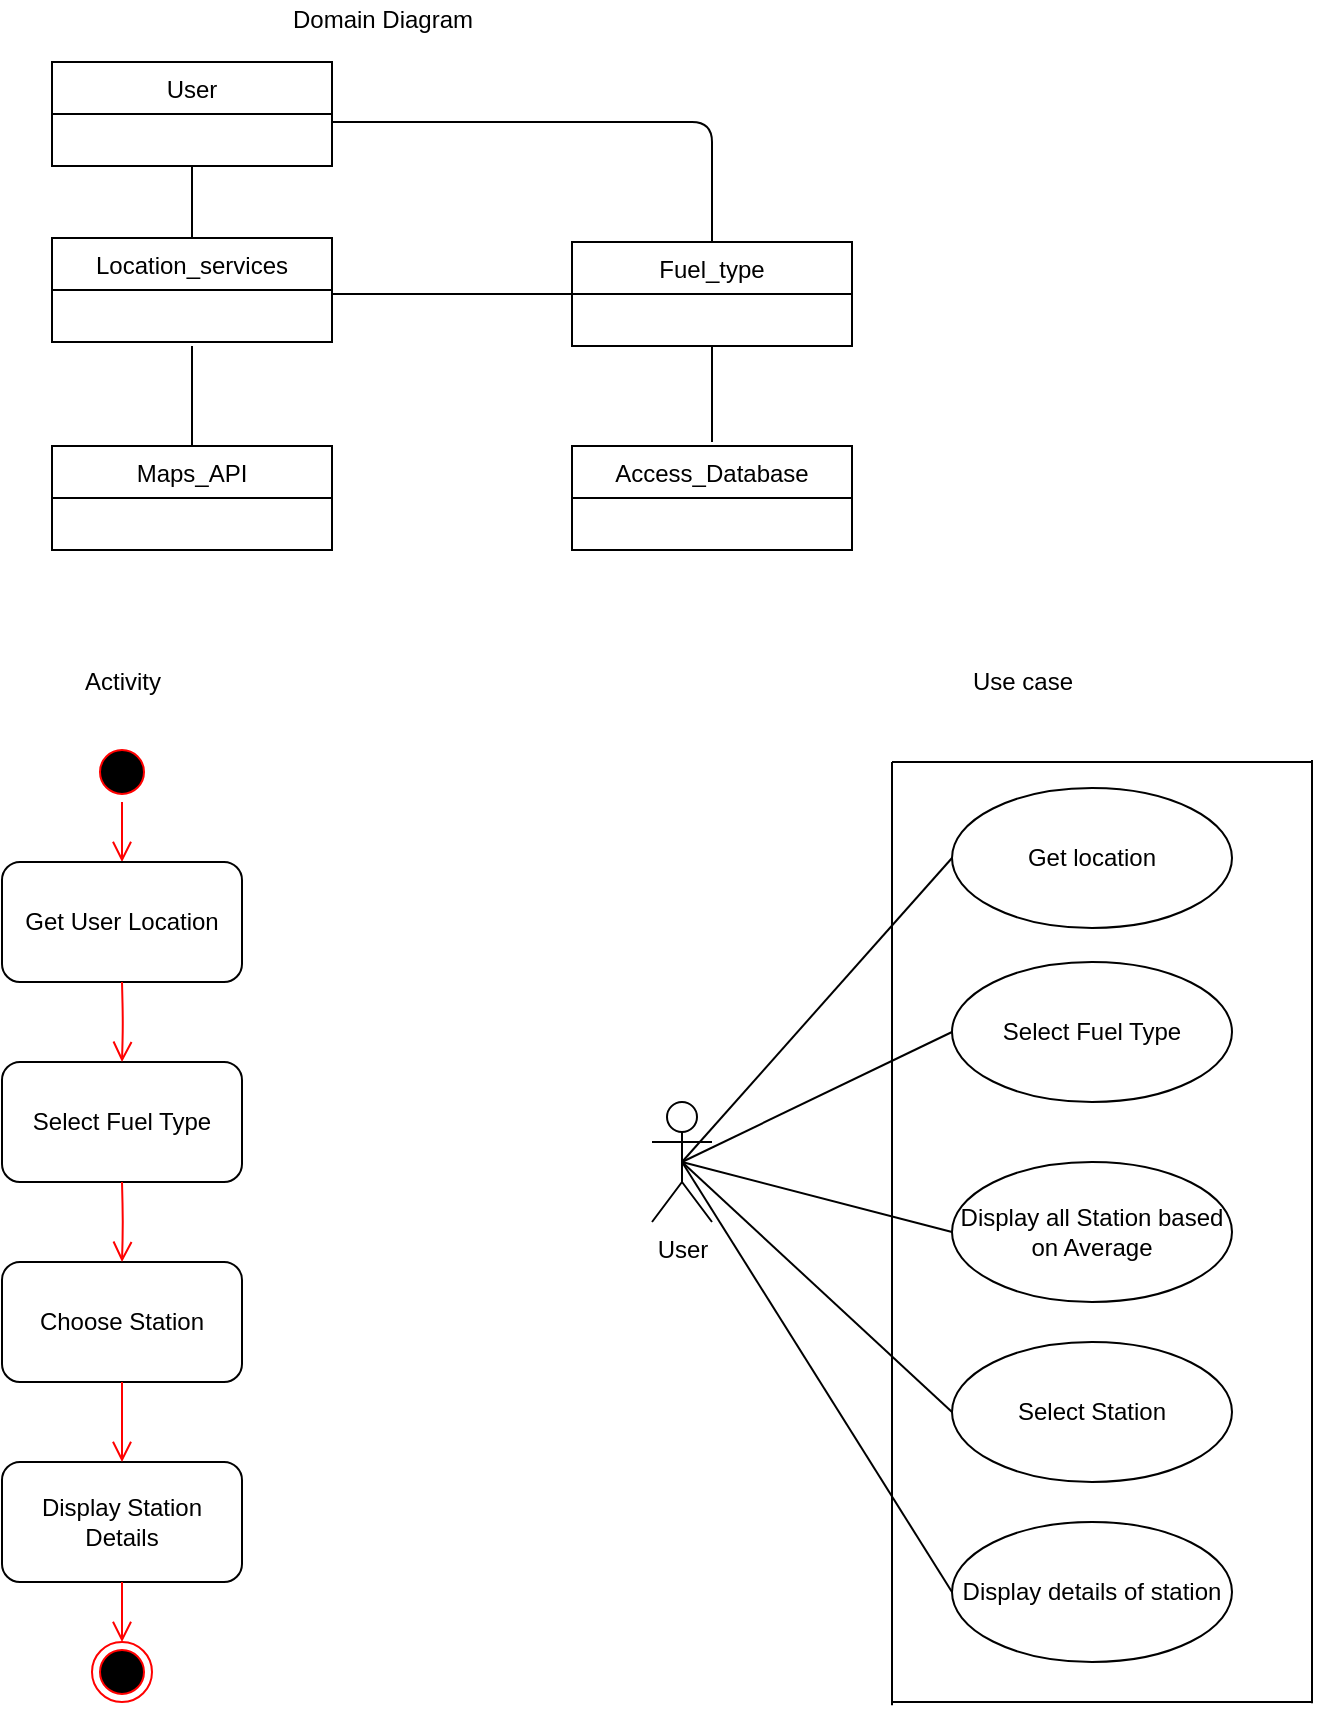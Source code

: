<mxfile version="12.3.3" type="github" pages="1"><diagram id="tm_EkmXWtd1kOCvAWD0z" name="Page-1"><mxGraphModel dx="1038" dy="548" grid="1" gridSize="10" guides="1" tooltips="1" connect="1" arrows="1" fold="1" page="1" pageScale="1" pageWidth="850" pageHeight="1100" math="0" shadow="0"><root><mxCell id="0"/><mxCell id="1" parent="0"/><mxCell id="AuPnZM4n1kBqIeSCu4d0-9" value="Location_services" style="swimlane;fontStyle=0;childLayout=stackLayout;horizontal=1;startSize=26;fillColor=none;horizontalStack=0;resizeParent=1;resizeParentMax=0;resizeLast=0;collapsible=1;marginBottom=0;" vertex="1" parent="1"><mxGeometry x="50" y="138" width="140" height="52" as="geometry"/></mxCell><mxCell id="AuPnZM4n1kBqIeSCu4d0-14" value="User" style="swimlane;fontStyle=0;childLayout=stackLayout;horizontal=1;startSize=26;fillColor=none;horizontalStack=0;resizeParent=1;resizeParentMax=0;resizeLast=0;collapsible=1;marginBottom=0;" vertex="1" parent="1"><mxGeometry x="50" y="50" width="140" height="52" as="geometry"/></mxCell><mxCell id="AuPnZM4n1kBqIeSCu4d0-15" value="Fuel_type" style="swimlane;fontStyle=0;childLayout=stackLayout;horizontal=1;startSize=26;fillColor=none;horizontalStack=0;resizeParent=1;resizeParentMax=0;resizeLast=0;collapsible=1;marginBottom=0;" vertex="1" parent="1"><mxGeometry x="310" y="140" width="140" height="52" as="geometry"/></mxCell><mxCell id="AuPnZM4n1kBqIeSCu4d0-16" value="Access_Database" style="swimlane;fontStyle=0;childLayout=stackLayout;horizontal=1;startSize=26;fillColor=none;horizontalStack=0;resizeParent=1;resizeParentMax=0;resizeLast=0;collapsible=1;marginBottom=0;" vertex="1" parent="1"><mxGeometry x="310" y="242" width="140" height="52" as="geometry"/></mxCell><mxCell id="AuPnZM4n1kBqIeSCu4d0-17" value="Maps_API" style="swimlane;fontStyle=0;childLayout=stackLayout;horizontal=1;startSize=26;fillColor=none;horizontalStack=0;resizeParent=1;resizeParentMax=0;resizeLast=0;collapsible=1;marginBottom=0;" vertex="1" parent="1"><mxGeometry x="50" y="242" width="140" height="52" as="geometry"/></mxCell><mxCell id="AuPnZM4n1kBqIeSCu4d0-18" value="" style="endArrow=none;html=1;exitX=0.5;exitY=0;exitDx=0;exitDy=0;" edge="1" parent="1" source="AuPnZM4n1kBqIeSCu4d0-9"><mxGeometry width="50" height="50" relative="1" as="geometry"><mxPoint x="80" y="152" as="sourcePoint"/><mxPoint x="120" y="102" as="targetPoint"/></mxGeometry></mxCell><mxCell id="AuPnZM4n1kBqIeSCu4d0-19" value="" style="endArrow=none;html=1;exitX=0.5;exitY=0;exitDx=0;exitDy=0;" edge="1" parent="1" source="AuPnZM4n1kBqIeSCu4d0-17"><mxGeometry width="50" height="50" relative="1" as="geometry"><mxPoint x="70" y="242" as="sourcePoint"/><mxPoint x="120" y="192" as="targetPoint"/></mxGeometry></mxCell><mxCell id="AuPnZM4n1kBqIeSCu4d0-20" value="" style="endArrow=none;html=1;entryX=0.5;entryY=0;entryDx=0;entryDy=0;" edge="1" parent="1" target="AuPnZM4n1kBqIeSCu4d0-15"><mxGeometry width="50" height="50" relative="1" as="geometry"><mxPoint x="190" y="80" as="sourcePoint"/><mxPoint x="360" y="80" as="targetPoint"/><Array as="points"><mxPoint x="380" y="80"/></Array></mxGeometry></mxCell><mxCell id="AuPnZM4n1kBqIeSCu4d0-21" value="" style="endArrow=none;html=1;entryX=0;entryY=0.5;entryDx=0;entryDy=0;" edge="1" parent="1" target="AuPnZM4n1kBqIeSCu4d0-15"><mxGeometry width="50" height="50" relative="1" as="geometry"><mxPoint x="190" y="166" as="sourcePoint"/><mxPoint x="240" y="120" as="targetPoint"/></mxGeometry></mxCell><mxCell id="AuPnZM4n1kBqIeSCu4d0-25" value="" style="endArrow=none;html=1;entryX=0.5;entryY=1;entryDx=0;entryDy=0;" edge="1" parent="1" target="AuPnZM4n1kBqIeSCu4d0-15"><mxGeometry width="50" height="50" relative="1" as="geometry"><mxPoint x="380" y="240" as="sourcePoint"/><mxPoint x="100" y="320" as="targetPoint"/></mxGeometry></mxCell><mxCell id="AuPnZM4n1kBqIeSCu4d0-26" value="Domain Diagram" style="text;html=1;align=center;verticalAlign=middle;resizable=0;points=[];;autosize=1;" vertex="1" parent="1"><mxGeometry x="160" y="19" width="110" height="20" as="geometry"/></mxCell><mxCell id="AuPnZM4n1kBqIeSCu4d0-27" value="Activity" style="text;html=1;align=center;verticalAlign=middle;resizable=0;points=[];;autosize=1;" vertex="1" parent="1"><mxGeometry x="60" y="350" width="50" height="20" as="geometry"/></mxCell><mxCell id="AuPnZM4n1kBqIeSCu4d0-28" value="" style="ellipse;html=1;shape=startState;fillColor=#000000;strokeColor=#ff0000;" vertex="1" parent="1"><mxGeometry x="70" y="390" width="30" height="30" as="geometry"/></mxCell><mxCell id="AuPnZM4n1kBqIeSCu4d0-29" value="" style="edgeStyle=orthogonalEdgeStyle;html=1;verticalAlign=bottom;endArrow=open;endSize=8;strokeColor=#ff0000;" edge="1" source="AuPnZM4n1kBqIeSCu4d0-28" parent="1"><mxGeometry relative="1" as="geometry"><mxPoint x="85" y="450" as="targetPoint"/></mxGeometry></mxCell><mxCell id="AuPnZM4n1kBqIeSCu4d0-30" value="Get User Location" style="rounded=1;whiteSpace=wrap;html=1;" vertex="1" parent="1"><mxGeometry x="25" y="450" width="120" height="60" as="geometry"/></mxCell><mxCell id="AuPnZM4n1kBqIeSCu4d0-31" value="Select Fuel Type" style="rounded=1;whiteSpace=wrap;html=1;" vertex="1" parent="1"><mxGeometry x="25" y="550" width="120" height="60" as="geometry"/></mxCell><mxCell id="AuPnZM4n1kBqIeSCu4d0-33" value="Display Station Details" style="rounded=1;whiteSpace=wrap;html=1;" vertex="1" parent="1"><mxGeometry x="25" y="750" width="120" height="60" as="geometry"/></mxCell><mxCell id="AuPnZM4n1kBqIeSCu4d0-34" value="Choose Station" style="rounded=1;whiteSpace=wrap;html=1;" vertex="1" parent="1"><mxGeometry x="25" y="650" width="120" height="60" as="geometry"/></mxCell><mxCell id="AuPnZM4n1kBqIeSCu4d0-35" value="" style="ellipse;html=1;shape=endState;fillColor=#000000;strokeColor=#ff0000;" vertex="1" parent="1"><mxGeometry x="70" y="840" width="30" height="30" as="geometry"/></mxCell><mxCell id="AuPnZM4n1kBqIeSCu4d0-37" value="" style="edgeStyle=orthogonalEdgeStyle;html=1;verticalAlign=bottom;endArrow=open;endSize=8;strokeColor=#ff0000;entryX=0.5;entryY=0;entryDx=0;entryDy=0;exitX=0.5;exitY=1;exitDx=0;exitDy=0;" edge="1" parent="1" source="AuPnZM4n1kBqIeSCu4d0-34" target="AuPnZM4n1kBqIeSCu4d0-33"><mxGeometry relative="1" as="geometry"><mxPoint x="84" y="740" as="targetPoint"/><mxPoint x="84" y="710" as="sourcePoint"/></mxGeometry></mxCell><mxCell id="AuPnZM4n1kBqIeSCu4d0-38" value="" style="edgeStyle=orthogonalEdgeStyle;html=1;verticalAlign=bottom;endArrow=open;endSize=8;strokeColor=#ff0000;entryX=0.5;entryY=0;entryDx=0;entryDy=0;exitX=0.5;exitY=1;exitDx=0;exitDy=0;" edge="1" parent="1" source="AuPnZM4n1kBqIeSCu4d0-33" target="AuPnZM4n1kBqIeSCu4d0-35"><mxGeometry relative="1" as="geometry"><mxPoint x="84" y="850" as="targetPoint"/><mxPoint x="84" y="820" as="sourcePoint"/></mxGeometry></mxCell><mxCell id="AuPnZM4n1kBqIeSCu4d0-39" value="" style="edgeStyle=orthogonalEdgeStyle;html=1;verticalAlign=bottom;endArrow=open;endSize=8;strokeColor=#ff0000;entryX=0.5;entryY=0;entryDx=0;entryDy=0;" edge="1" parent="1" target="AuPnZM4n1kBqIeSCu4d0-31"><mxGeometry relative="1" as="geometry"><mxPoint x="85" y="540" as="targetPoint"/><mxPoint x="85" y="510" as="sourcePoint"/></mxGeometry></mxCell><mxCell id="AuPnZM4n1kBqIeSCu4d0-40" value="" style="edgeStyle=orthogonalEdgeStyle;html=1;verticalAlign=bottom;endArrow=open;endSize=8;strokeColor=#ff0000;entryX=0.5;entryY=0;entryDx=0;entryDy=0;" edge="1" parent="1" target="AuPnZM4n1kBqIeSCu4d0-34"><mxGeometry relative="1" as="geometry"><mxPoint x="85" y="640" as="targetPoint"/><mxPoint x="85" y="610" as="sourcePoint"/></mxGeometry></mxCell><mxCell id="AuPnZM4n1kBqIeSCu4d0-42" value="Use case" style="text;html=1;align=center;verticalAlign=middle;resizable=0;points=[];;autosize=1;" vertex="1" parent="1"><mxGeometry x="500" y="350" width="70" height="20" as="geometry"/></mxCell><mxCell id="AuPnZM4n1kBqIeSCu4d0-43" value="User" style="shape=umlActor;verticalLabelPosition=bottom;labelBackgroundColor=#ffffff;verticalAlign=top;html=1;" vertex="1" parent="1"><mxGeometry x="350" y="570" width="30" height="60" as="geometry"/></mxCell><mxCell id="AuPnZM4n1kBqIeSCu4d0-46" value="Get location" style="ellipse;whiteSpace=wrap;html=1;" vertex="1" parent="1"><mxGeometry x="500" y="413" width="140" height="70" as="geometry"/></mxCell><mxCell id="AuPnZM4n1kBqIeSCu4d0-48" value="Select Fuel Type" style="ellipse;whiteSpace=wrap;html=1;" vertex="1" parent="1"><mxGeometry x="500" y="500" width="140" height="70" as="geometry"/></mxCell><mxCell id="AuPnZM4n1kBqIeSCu4d0-49" value="Select Station" style="ellipse;whiteSpace=wrap;html=1;" vertex="1" parent="1"><mxGeometry x="500" y="690" width="140" height="70" as="geometry"/></mxCell><mxCell id="AuPnZM4n1kBqIeSCu4d0-50" value="Display details of station" style="ellipse;whiteSpace=wrap;html=1;" vertex="1" parent="1"><mxGeometry x="500" y="780" width="140" height="70" as="geometry"/></mxCell><mxCell id="AuPnZM4n1kBqIeSCu4d0-51" value="Display all Station based on Average" style="ellipse;whiteSpace=wrap;html=1;" vertex="1" parent="1"><mxGeometry x="500" y="600" width="140" height="70" as="geometry"/></mxCell><mxCell id="AuPnZM4n1kBqIeSCu4d0-53" value="" style="endArrow=none;html=1;" edge="1" parent="1"><mxGeometry width="50" height="50" relative="1" as="geometry"><mxPoint x="470" y="871.6" as="sourcePoint"/><mxPoint x="470" y="400" as="targetPoint"/></mxGeometry></mxCell><mxCell id="AuPnZM4n1kBqIeSCu4d0-54" value="" style="endArrow=none;html=1;" edge="1" parent="1"><mxGeometry width="50" height="50" relative="1" as="geometry"><mxPoint x="680" y="870.6" as="sourcePoint"/><mxPoint x="680" y="399" as="targetPoint"/></mxGeometry></mxCell><mxCell id="AuPnZM4n1kBqIeSCu4d0-55" value="" style="endArrow=none;html=1;" edge="1" parent="1"><mxGeometry width="50" height="50" relative="1" as="geometry"><mxPoint x="470" y="870" as="sourcePoint"/><mxPoint x="680" y="870" as="targetPoint"/></mxGeometry></mxCell><mxCell id="AuPnZM4n1kBqIeSCu4d0-56" value="" style="endArrow=none;html=1;" edge="1" parent="1"><mxGeometry width="50" height="50" relative="1" as="geometry"><mxPoint x="470" y="400" as="sourcePoint"/><mxPoint x="680" y="400" as="targetPoint"/></mxGeometry></mxCell><mxCell id="AuPnZM4n1kBqIeSCu4d0-57" value="" style="endArrow=none;html=1;entryX=0;entryY=0.5;entryDx=0;entryDy=0;exitX=0.5;exitY=0.5;exitDx=0;exitDy=0;exitPerimeter=0;" edge="1" parent="1" source="AuPnZM4n1kBqIeSCu4d0-43" target="AuPnZM4n1kBqIeSCu4d0-46"><mxGeometry width="50" height="50" relative="1" as="geometry"><mxPoint x="395" y="560" as="sourcePoint"/><mxPoint x="445" y="510" as="targetPoint"/></mxGeometry></mxCell><mxCell id="AuPnZM4n1kBqIeSCu4d0-58" value="" style="endArrow=none;html=1;entryX=0;entryY=0.5;entryDx=0;entryDy=0;exitX=0.5;exitY=0.5;exitDx=0;exitDy=0;exitPerimeter=0;" edge="1" parent="1" source="AuPnZM4n1kBqIeSCu4d0-43" target="AuPnZM4n1kBqIeSCu4d0-48"><mxGeometry width="50" height="50" relative="1" as="geometry"><mxPoint x="405" y="570" as="sourcePoint"/><mxPoint x="510" y="458" as="targetPoint"/></mxGeometry></mxCell><mxCell id="AuPnZM4n1kBqIeSCu4d0-59" value="" style="endArrow=none;html=1;entryX=0;entryY=0.5;entryDx=0;entryDy=0;exitX=0.5;exitY=0.5;exitDx=0;exitDy=0;exitPerimeter=0;" edge="1" parent="1" source="AuPnZM4n1kBqIeSCu4d0-43" target="AuPnZM4n1kBqIeSCu4d0-51"><mxGeometry width="50" height="50" relative="1" as="geometry"><mxPoint x="415" y="580" as="sourcePoint"/><mxPoint x="520" y="468" as="targetPoint"/></mxGeometry></mxCell><mxCell id="AuPnZM4n1kBqIeSCu4d0-60" value="" style="endArrow=none;html=1;entryX=0;entryY=0.5;entryDx=0;entryDy=0;exitX=0.5;exitY=0.5;exitDx=0;exitDy=0;exitPerimeter=0;" edge="1" parent="1" source="AuPnZM4n1kBqIeSCu4d0-43" target="AuPnZM4n1kBqIeSCu4d0-49"><mxGeometry width="50" height="50" relative="1" as="geometry"><mxPoint x="425" y="590" as="sourcePoint"/><mxPoint x="530" y="478" as="targetPoint"/></mxGeometry></mxCell><mxCell id="AuPnZM4n1kBqIeSCu4d0-61" value="" style="endArrow=none;html=1;entryX=0;entryY=0.5;entryDx=0;entryDy=0;exitX=0.5;exitY=0.5;exitDx=0;exitDy=0;exitPerimeter=0;" edge="1" parent="1" source="AuPnZM4n1kBqIeSCu4d0-43" target="AuPnZM4n1kBqIeSCu4d0-50"><mxGeometry width="50" height="50" relative="1" as="geometry"><mxPoint x="435" y="600" as="sourcePoint"/><mxPoint x="540" y="488" as="targetPoint"/></mxGeometry></mxCell></root></mxGraphModel></diagram></mxfile>